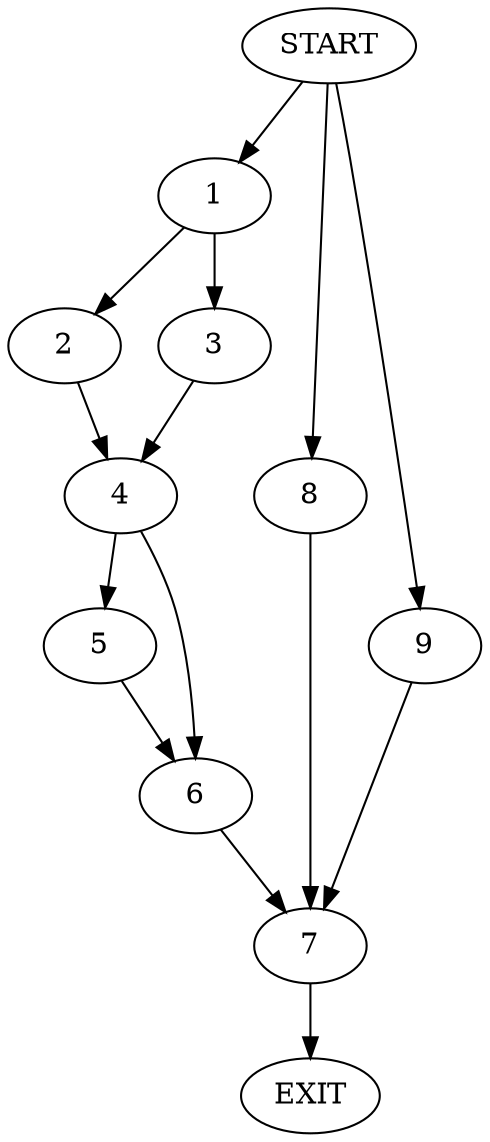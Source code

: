 digraph {
0 [label="START"]
10 [label="EXIT"]
0 -> 1
1 -> 2
1 -> 3
2 -> 4
3 -> 4
4 -> 5
4 -> 6
5 -> 6
6 -> 7
7 -> 10
0 -> 8
8 -> 7
0 -> 9
9 -> 7
}
